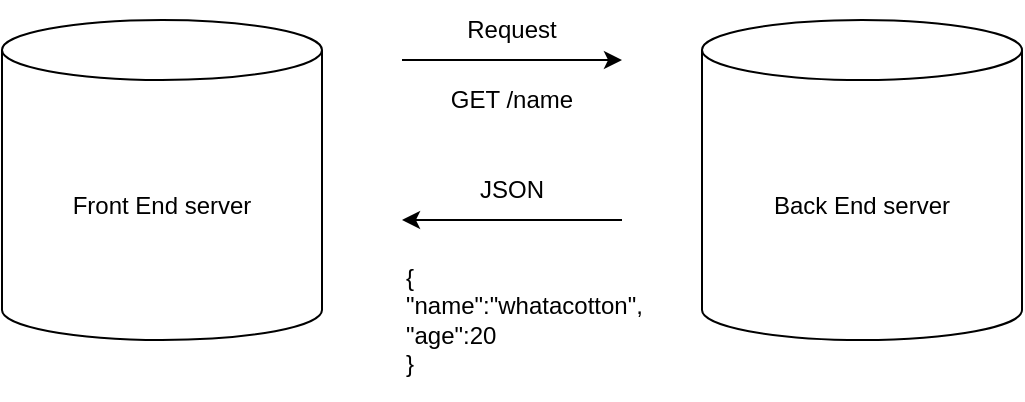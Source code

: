 <mxfile version="23.1.0" type="github">
  <diagram name="Page-1" id="jLlFM_F5NksKxQO8hD2W">
    <mxGraphModel dx="1432" dy="752" grid="1" gridSize="10" guides="1" tooltips="1" connect="1" arrows="1" fold="1" page="1" pageScale="1" pageWidth="850" pageHeight="1100" math="0" shadow="0">
      <root>
        <mxCell id="0" />
        <mxCell id="1" parent="0" />
        <mxCell id="uj_ap4ycRLuaeX6Qjcuv-1" value="Front End server" style="shape=cylinder3;whiteSpace=wrap;html=1;boundedLbl=1;backgroundOutline=1;size=15;" vertex="1" parent="1">
          <mxGeometry x="150" y="290" width="160" height="160" as="geometry" />
        </mxCell>
        <mxCell id="uj_ap4ycRLuaeX6Qjcuv-2" value="Back End server" style="shape=cylinder3;whiteSpace=wrap;html=1;boundedLbl=1;backgroundOutline=1;size=15;" vertex="1" parent="1">
          <mxGeometry x="500" y="290" width="160" height="160" as="geometry" />
        </mxCell>
        <mxCell id="uj_ap4ycRLuaeX6Qjcuv-3" value="" style="endArrow=classic;html=1;rounded=0;" edge="1" parent="1">
          <mxGeometry width="50" height="50" relative="1" as="geometry">
            <mxPoint x="350" y="310" as="sourcePoint" />
            <mxPoint x="460" y="310" as="targetPoint" />
          </mxGeometry>
        </mxCell>
        <mxCell id="uj_ap4ycRLuaeX6Qjcuv-4" value="" style="endArrow=classic;html=1;rounded=0;" edge="1" parent="1">
          <mxGeometry width="50" height="50" relative="1" as="geometry">
            <mxPoint x="460" y="390" as="sourcePoint" />
            <mxPoint x="350" y="390" as="targetPoint" />
          </mxGeometry>
        </mxCell>
        <mxCell id="uj_ap4ycRLuaeX6Qjcuv-5" value="Request" style="text;html=1;strokeColor=none;fillColor=none;align=center;verticalAlign=middle;whiteSpace=wrap;rounded=0;" vertex="1" parent="1">
          <mxGeometry x="370" y="280" width="70" height="30" as="geometry" />
        </mxCell>
        <mxCell id="uj_ap4ycRLuaeX6Qjcuv-6" value="JSON" style="text;html=1;strokeColor=none;fillColor=none;align=center;verticalAlign=middle;whiteSpace=wrap;rounded=0;" vertex="1" parent="1">
          <mxGeometry x="375" y="360" width="60" height="30" as="geometry" />
        </mxCell>
        <mxCell id="uj_ap4ycRLuaeX6Qjcuv-8" value="{&lt;br&gt;&quot;name&quot;:&quot;whatacotton&quot;,&lt;br&gt;&quot;age&quot;:20&lt;br&gt;}" style="text;html=1;strokeColor=none;fillColor=none;align=left;verticalAlign=middle;whiteSpace=wrap;rounded=0;imageAlign=left;" vertex="1" parent="1">
          <mxGeometry x="350" y="400" width="120" height="80" as="geometry" />
        </mxCell>
        <mxCell id="uj_ap4ycRLuaeX6Qjcuv-11" value="GET /name" style="text;html=1;strokeColor=none;fillColor=none;align=center;verticalAlign=middle;whiteSpace=wrap;rounded=0;" vertex="1" parent="1">
          <mxGeometry x="355" y="310" width="100" height="40" as="geometry" />
        </mxCell>
      </root>
    </mxGraphModel>
  </diagram>
</mxfile>
